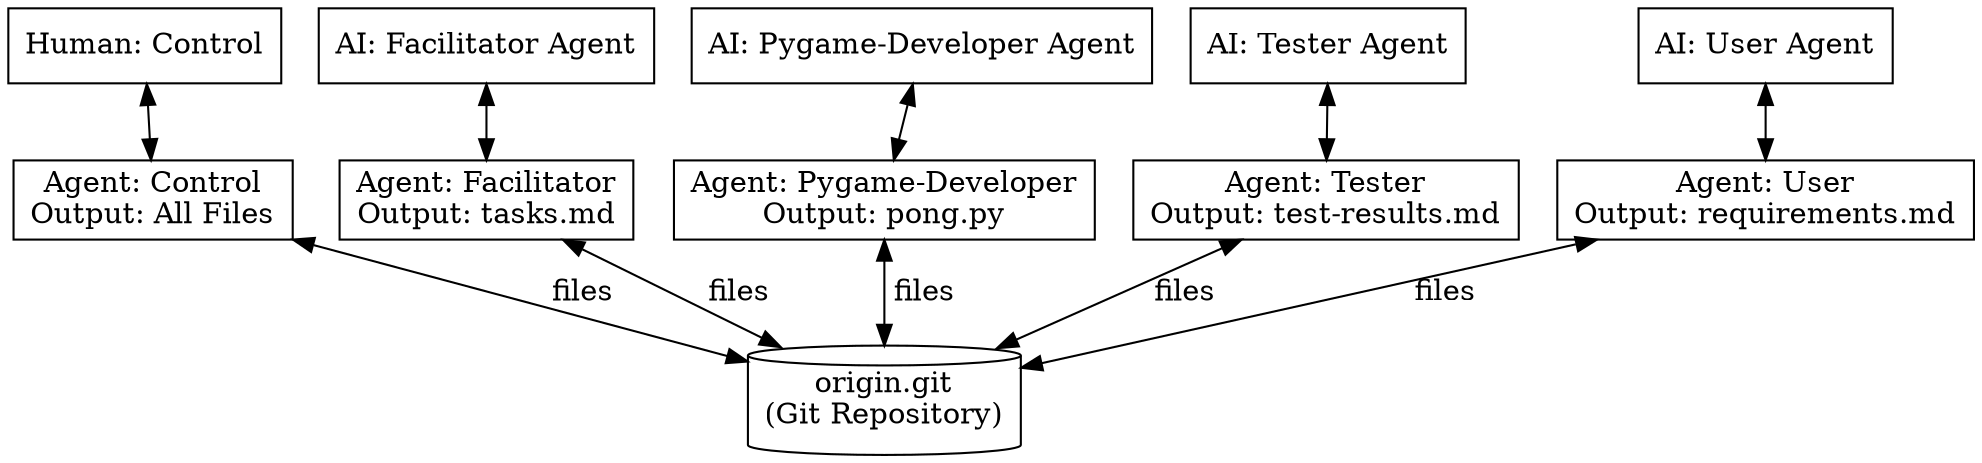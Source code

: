 digraph G {
    rankdir=BT;
    node [shape=cylinder];
    "origin.git" [label="origin.git\n(Git Repository)"];
    node [shape=box];
    "AI: Facilitator Agent";
    "AI: Pygame-Developer Agent";
    "AI: Tester Agent";
    "AI: User Agent";
    "Human: Control";
    "Agent: Control" [label="Agent: Control\nOutput: All Files"]
    "Agent: Facilitator" [label="Agent: Facilitator\nOutput: tasks.md"];
    "Agent: Pygame-Developer" [label="Agent: Pygame-Developer\nOutput: pong.py"];
    "Agent: Tester" [label="Agent: Tester\nOutput: test-results.md"];
    "Agent: User" [label="Agent: User\nOutput: requirements.md"];

    "origin.git" -> "Agent: Facilitator" [label=" files", dir="both"];
    "origin.git" -> "Agent: Pygame-Developer" [label=" files", dir="both"];
    "origin.git" -> "Agent: Tester" [label=" files", dir="both"];
    "origin.git" -> "Agent: User" [label=" files", dir="both"];
    "origin.git" -> "Agent: Control" [label=" files", dir="both"];
    
    "Agent: Facilitator" -> "AI: Facilitator Agent" [dir="both"];
    "Agent: Pygame-Developer" -> "AI: Pygame-Developer Agent" [dir="both"];
    "Agent: Tester" -> "AI: Tester Agent" [dir="both"];
    "Agent: User" -> "AI: User Agent" [dir="both"];
    "Agent: Control" -> "Human: Control" [dir="both"];
}
